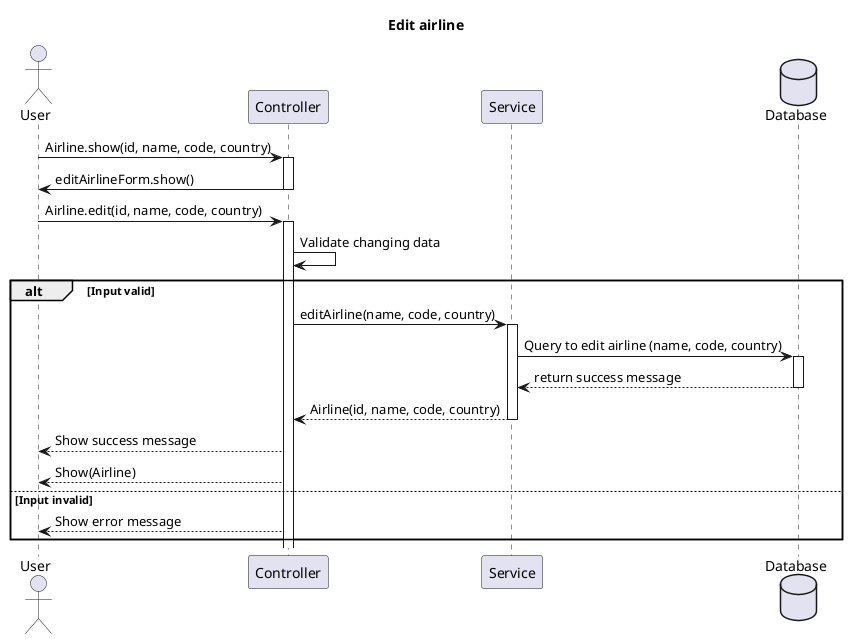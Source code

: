 @startuml
title Edit airline
actor User as u
participant Controller as ctrl
participant Service as sv
database Database as db 

u -> ctrl: Airline.show(id, name, code, country)
activate ctrl
ctrl -> u: editAirlineForm.show()
deactivate ctrl
u-> ctrl: Airline.edit(id, name, code, country)
activate ctrl
ctrl -> ctrl: Validate changing data
alt Input valid
    ctrl -> sv: editAirline(name, code, country)
    activate sv
    sv -> db: Query to edit airline (name, code, country)
    activate db
    db --> sv: return success message
    deactivate db
    sv --> ctrl: Airline(id, name, code, country)
    deactivate sv
    ctrl --> u: Show success message
    ctrl-->u: Show(Airline)
else Input invalid
    ctrl --> u: Show error message
  
end

@enduml